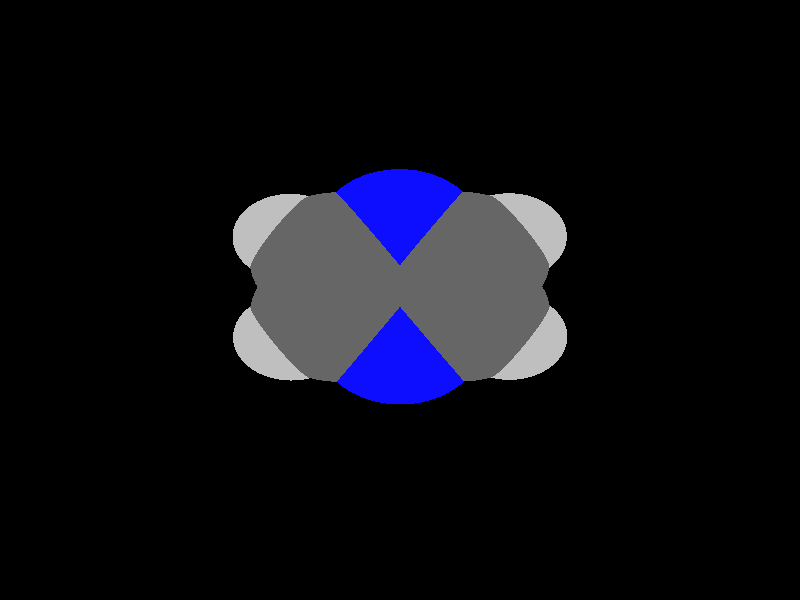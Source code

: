 global_settings {
	ambient_light rgb <0.200000002980232, 0.200000002980232, 0.200000002980232>
	max_trace_level 15
}

background { color rgb <0,0,0> }

camera {
	perspective
	location <0.87927245755283, -0.749595084914615, -20.7982925414154>
	angle 40
	up <0.764451841007682, -0.640545432969613, 0.0729035738612088>
	right <0.642254475994925, 0.766491479446761, 0> * 1
	direction <-0.0558799681858341, 0.046822646628388, 0.997338993982619> }

light_source {
	<27.0391530603262, 2.88768678531867, -23.1601465452201>
	color rgb <1, 1, 1>
	fade_distance 48.9485102615207
	fade_power 0
	spotlight
	area_light <20, 0, 0>, <0, 0, 20>, 20, 20
	circular
	orient
	point_at <-27.0391530603262, -2.88768678531867, 23.1601465452201>
}

light_source {
	<-0.16219805855131, -25.4082824003715, 13.4535469406596>
	color rgb <0.300000011920929, 0.300000011920929, 0.300000011920929> shadowless
	fade_distance 48.9485102615207
	fade_power 0
	parallel
	point_at <0.16219805855131, 25.4082824003715, -13.4535469406596>
}

#default {
	finish {ambient 0.5 diffuse 1 specular 0.2 roughness .01 metallic 1}
}

union {
cylinder {
	<1.0772317410726, -1.00340752318493, 0.181282606301136>, 	<0.445430423290906, -1.20226340996341, 0.155216545373431>, 0.075
	pigment { rgbt <0.0500000007450581, 0.0500000007450581, 1, 0> }
}
cylinder {
	<1.01032739671317, -0.78902943318282, 0.167468004139555>, 	<0.378526078931473, -0.987885319961301, 0.14140194321185>, 0.075
	pigment { rgbt <0.0500000007450581, 0.0500000007450581, 1, 0> }
}
cylinder {
	<0.445430423290906, -1.20226340996341, 0.155216545373431>, 	<-0.212105424308719, -1.40921909426327, 0.12808876171217>, 0.075
	pigment { rgbt <0.400000005960464, 0.400000005960464, 0.400000005960464, 0> }
}
cylinder {
	<0.378526078931473, -0.987885319961301, 0.14140194321185>, 	<-0.279009768668152, -1.19484100426116, 0.114274159550589>, 0.075
	pigment { rgbt <0.400000005960464, 0.400000005960464, 0.400000005960464, 0> }
}
cylinder {
	<1.04377956889289, -0.896218478183874, 0.174375305220345>, 	<1.13399154213494, -0.240021487348637, 0.148619976113361>, 0.075
	pigment { rgbt <0.0500000007450581, 0.0500000007450581, 1, 0> }
}
cylinder {
	<1.13399154213494, -0.240021487348637, 0.148619976113361>, 	<1.22787802918143, 0.442903717210404, 0.121815581023886>, 0.075
	pigment { rgbt <0.400000005960464, 0.400000005960464, 0.400000005960464, 0> }
}
cylinder {
	<-0.245557596488435, -1.30203004926221, 0.121181460631379>, 	<-0.773317849063271, -0.856366852477057, 0.070683600938939>, 0.075
	pigment { rgbt <0.400000005960464, 0.400000005960464, 0.400000005960464, 0> }
}
cylinder {
	<-0.773317849063271, -0.856366852477057, 0.070683600938939>, 	<-1.30107810163811, -0.410703655691901, 0.0201857412464987>, 0.075
	pigment { rgbt <0.400000005960464, 0.400000005960464, 0.400000005960464, 0> }
}
cylinder {
	<-0.245557596488435, -1.30203004926221, 0.121181460631379>, 	<-0.346026617937026, -1.95731324375393, 0.14631797938955>, 0.075
	pigment { rgbt <0.400000005960464, 0.400000005960464, 0.400000005960464, 0> }
}
cylinder {
	<-0.346026617937026, -1.95731324375393, 0.14631797938955>, 	<-0.409695290191197, -2.37257568328219, 0.162247354945813>, 0.075
	pigment { rgbt <0.75, 0.75, 0.75, 0> }
}
cylinder {
	<-1.41235393720048, -0.395678212601652, 0.0132449574407626>, 	<-1.31846745708519, 0.287246997361463, -0.0135593129195923>, 0.075
	pigment { rgbt <0.400000005960464, 0.400000005960464, 0.400000005960464, 0> }
}
cylinder {
	<-1.18980226607574, -0.42572909878215, 0.0271265250522349>, 	<-1.09591578596044, 0.257196111180965, 0.00032225469188006>, 0.075
	pigment { rgbt <0.400000005960464, 0.400000005960464, 0.400000005960464, 0> }
}
cylinder {
	<-1.31846745708519, 0.287246997361463, -0.0135593129195923>, 	<-1.22825549050541, 0.943443993372228, -0.0393145221784148>, 0.075
	pigment { rgbt <0.0500000007450581, 0.0500000007450581, 1, 0> }
}
cylinder {
	<-1.09591578596044, 0.257196111180965, 0.000322254691880058>, 	<-1.00570381938067, 0.91339310719173, -0.0254329545669424>, 0.075
	pigment { rgbt <0.0500000007450581, 0.0500000007450581, 1, 0> }
}
cylinder {
	<-1.30107810163811, -0.410703655691901, 0.0201857412464987>, 	<-1.93026034533365, -0.619518896705978, -0.00526656291767548>, 0.075
	pigment { rgbt <0.400000005960464, 0.400000005960464, 0.400000005960464, 0> }
}
cylinder {
	<-1.93026034533365, -0.619518896705978, -0.00526656291767548>, 	<-2.32898223126868, -0.751848134448102, -0.0213960561120865>, 0.075
	pigment { rgbt <0.75, 0.75, 0.75, 0> }
}
cylinder {
	<-1.11697965494304, 0.928418550281979, -0.0323737383726786>, 	<-0.485178320299851, 1.127274422538, -0.00630798643350385>, 0.075
	pigment { rgbt <0.0500000007450581, 0.0500000007450581, 1, 0> }
}
cylinder {
	<-0.485178320299851, 1.127274422538, -0.00630798643350385>, 	<0.172357544864984, 1.33423009172919, 0.0208194756542054>, 0.075
	pigment { rgbt <0.400000005960464, 0.400000005960464, 0.400000005960464, 0> }
}
cylinder {
	<0.244938543178428, 1.42018500845127, 0.0208507026205275>, 	<0.772698785336654, 0.974521821191881, 0.0713487553053676>, 0.075
	pigment { rgbt <0.400000005960464, 0.400000005960464, 0.400000005960464, 0> }
}
cylinder {
	<0.0997765465515397, 1.24827517500711, 0.0207882486878832>, 	<0.627536788709765, 0.802611987747713, 0.0712863013727233>, 0.075
	pigment { rgbt <0.400000005960464, 0.400000005960464, 0.400000005960464, 0> }
}
cylinder {
	<0.772698785336654, 0.974521821191881, 0.0713487553053676>, 	<1.30045902749488, 0.528858633932488, 0.121846807990208>, 0.075
	pigment { rgbt <0.400000005960464, 0.400000005960464, 0.400000005960464, 0> }
}
cylinder {
	<0.627536788709765, 0.802611987747713, 0.0712863013727233>, 	<1.15529703086799, 0.35694880048832, 0.121784354057563>, 0.075
	pigment { rgbt <0.400000005960464, 0.400000005960464, 0.400000005960464, 0> }
}
cylinder {
	<0.172357544864984, 1.33423009172919, 0.0208194756542054>, 	<0.272826685094202, 1.9895131842437, -0.00431922172295738>, 0.075
	pigment { rgbt <0.400000005960464, 0.400000005960464, 0.400000005960464, 0> }
}
cylinder {
	<0.272826685094202, 1.9895131842437, -0.00431922172295738>, 	<0.336495432610931, 2.40477555907941, -0.0202499778989773>, 0.075
	pigment { rgbt <0.75, 0.75, 0.75, 0> }
}
cylinder {
	<1.22787802918143, 0.442903717210404, 0.121815581023886>, 	<1.85706035863304, 0.651718888799065, 0.147266339799561>, 0.075
	pigment { rgbt <0.400000005960464, 0.400000005960464, 0.400000005960464, 0> }
}
cylinder {
	<1.85706035863304, 0.651718888799065, 0.147266339799561>, 	<2.25578229897922, 0.784048082567302, 0.163394853661615>, 0.075
	pigment { rgbt <0.75, 0.75, 0.75, 0> }
}
sphere {
	<1.04377956889289, -0.896218478183874, 0.174375305220345>, 0.3834
	pigment { rgbt <0.0500000007450581, 0.0500000007450581, 1,0> }
}
sphere {
	<-0.245557596488435, -1.30203004926221, 0.121181460631379>, 0.4104
	pigment { rgbt <0.400000005960464, 0.400000005960464, 0.400000005960464,0> }
}
sphere {
	<-1.30107810163811, -0.410703655691901, 0.0201857412464987>, 0.4104
	pigment { rgbt <0.400000005960464, 0.400000005960464, 0.400000005960464,0> }
}
sphere {
	<-1.11697965494304, 0.928418550281979, -0.0323737383726786>, 0.3834
	pigment { rgbt <0.0500000007450581, 0.0500000007450581, 1,0> }
}
sphere {
	<0.172357544864984, 1.33423009172919, 0.0208194756542054>, 0.4104
	pigment { rgbt <0.400000005960464, 0.400000005960464, 0.400000005960464,0> }
}
sphere {
	<1.22787802918143, 0.442903717210404, 0.121815581023886>, 0.4104
	pigment { rgbt <0.400000005960464, 0.400000005960464, 0.400000005960464,0> }
}
sphere {
	<-0.409695290191197, -2.37257568328219, 0.162247354945813>, 0.1674
	pigment { rgbt <0.75, 0.75, 0.75,0> }
}
sphere {
	<-2.32898223126868, -0.751848134448102, -0.0213960561120865>, 0.1674
	pigment { rgbt <0.75, 0.75, 0.75,0> }
}
sphere {
	<0.336495432610931, 2.40477555907941, -0.0202499778989773>, 0.1674
	pigment { rgbt <0.75, 0.75, 0.75,0> }
}
sphere {
	<2.25578229897922, 0.784048082567302, 0.163394853661615>, 0.1674
	pigment { rgbt <0.75, 0.75, 0.75,0> }
}
}
merge {
}
union {
}
merge {
sphere {
	<1.04377956889289, -0.896218478183874, 0.174375305220345>, 1.549845
	pigment { rgbt <0, 0, 0,0> }
}
sphere {
	<-0.245557596488435, -1.30203004926221, 0.121181460631379>, 1.69983
	pigment { rgbt <0, 0, 0,0> }
}
sphere {
	<-1.30107810163811, -0.410703655691901, 0.0201857412464987>, 1.69983
	pigment { rgbt <0, 0, 0,0> }
}
sphere {
	<-1.11697965494304, 0.928418550281979, -0.0323737383726786>, 1.549845
	pigment { rgbt <0, 0, 0,0> }
}
sphere {
	<0.172357544864984, 1.33423009172919, 0.0208194756542054>, 1.69983
	pigment { rgbt <0, 0, 0,0> }
}
sphere {
	<1.22787802918143, 0.442903717210404, 0.121815581023886>, 1.69983
	pigment { rgbt <0, 0, 0,0> }
}
sphere {
	<-0.409695290191197, -2.37257568328219, 0.162247354945813>, 1.09989
	pigment { rgbt <0, 0, 0,0> }
}
sphere {
	<-2.32898223126868, -0.751848134448102, -0.0213960561120865>, 1.09989
	pigment { rgbt <0, 0, 0,0> }
}
sphere {
	<0.336495432610931, 2.40477555907941, -0.0202499778989773>, 1.09989
	pigment { rgbt <0, 0, 0,0> }
}
sphere {
	<2.25578229897922, 0.784048082567302, 0.163394853661615>, 1.09989
	pigment { rgbt <0, 0, 0,0> }
}
sphere {
	<1.04377956889289, -0.896218478183874, 0.174375305220345>, 1.55
	pigment { rgbt <0.0500000007450581, 0.0500000007450581, 1,0.350000023841858> }
}
sphere {
	<-0.245557596488435, -1.30203004926221, 0.121181460631379>, 1.7
	pigment { rgbt <0.400000005960464, 0.400000005960464, 0.400000005960464,0.350000023841858> }
}
sphere {
	<-1.30107810163811, -0.410703655691901, 0.0201857412464987>, 1.7
	pigment { rgbt <0.400000005960464, 0.400000005960464, 0.400000005960464,0.350000023841858> }
}
sphere {
	<-1.11697965494304, 0.928418550281979, -0.0323737383726786>, 1.55
	pigment { rgbt <0.0500000007450581, 0.0500000007450581, 1,0.350000023841858> }
}
sphere {
	<0.172357544864984, 1.33423009172919, 0.0208194756542054>, 1.7
	pigment { rgbt <0.400000005960464, 0.400000005960464, 0.400000005960464,0.350000023841858> }
}
sphere {
	<1.22787802918143, 0.442903717210404, 0.121815581023886>, 1.7
	pigment { rgbt <0.400000005960464, 0.400000005960464, 0.400000005960464,0.350000023841858> }
}
sphere {
	<-0.409695290191197, -2.37257568328219, 0.162247354945813>, 1.1
	pigment { rgbt <0.75, 0.75, 0.75,0.350000023841858> }
}
sphere {
	<-2.32898223126868, -0.751848134448102, -0.0213960561120865>, 1.1
	pigment { rgbt <0.75, 0.75, 0.75,0.350000023841858> }
}
sphere {
	<0.336495432610931, 2.40477555907941, -0.0202499778989773>, 1.1
	pigment { rgbt <0.75, 0.75, 0.75,0.350000023841858> }
}
sphere {
	<2.25578229897922, 0.784048082567302, 0.163394853661615>, 1.1
	pigment { rgbt <0.75, 0.75, 0.75,0.350000023841858> }
}
}
